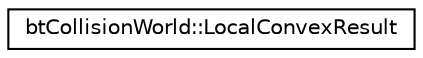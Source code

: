 digraph G
{
  edge [fontname="Helvetica",fontsize="10",labelfontname="Helvetica",labelfontsize="10"];
  node [fontname="Helvetica",fontsize="10",shape=record];
  rankdir=LR;
  Node1 [label="btCollisionWorld::LocalConvexResult",height=0.2,width=0.4,color="black", fillcolor="white", style="filled",URL="$d7/d4f/structbtCollisionWorld_1_1LocalConvexResult.html"];
}
